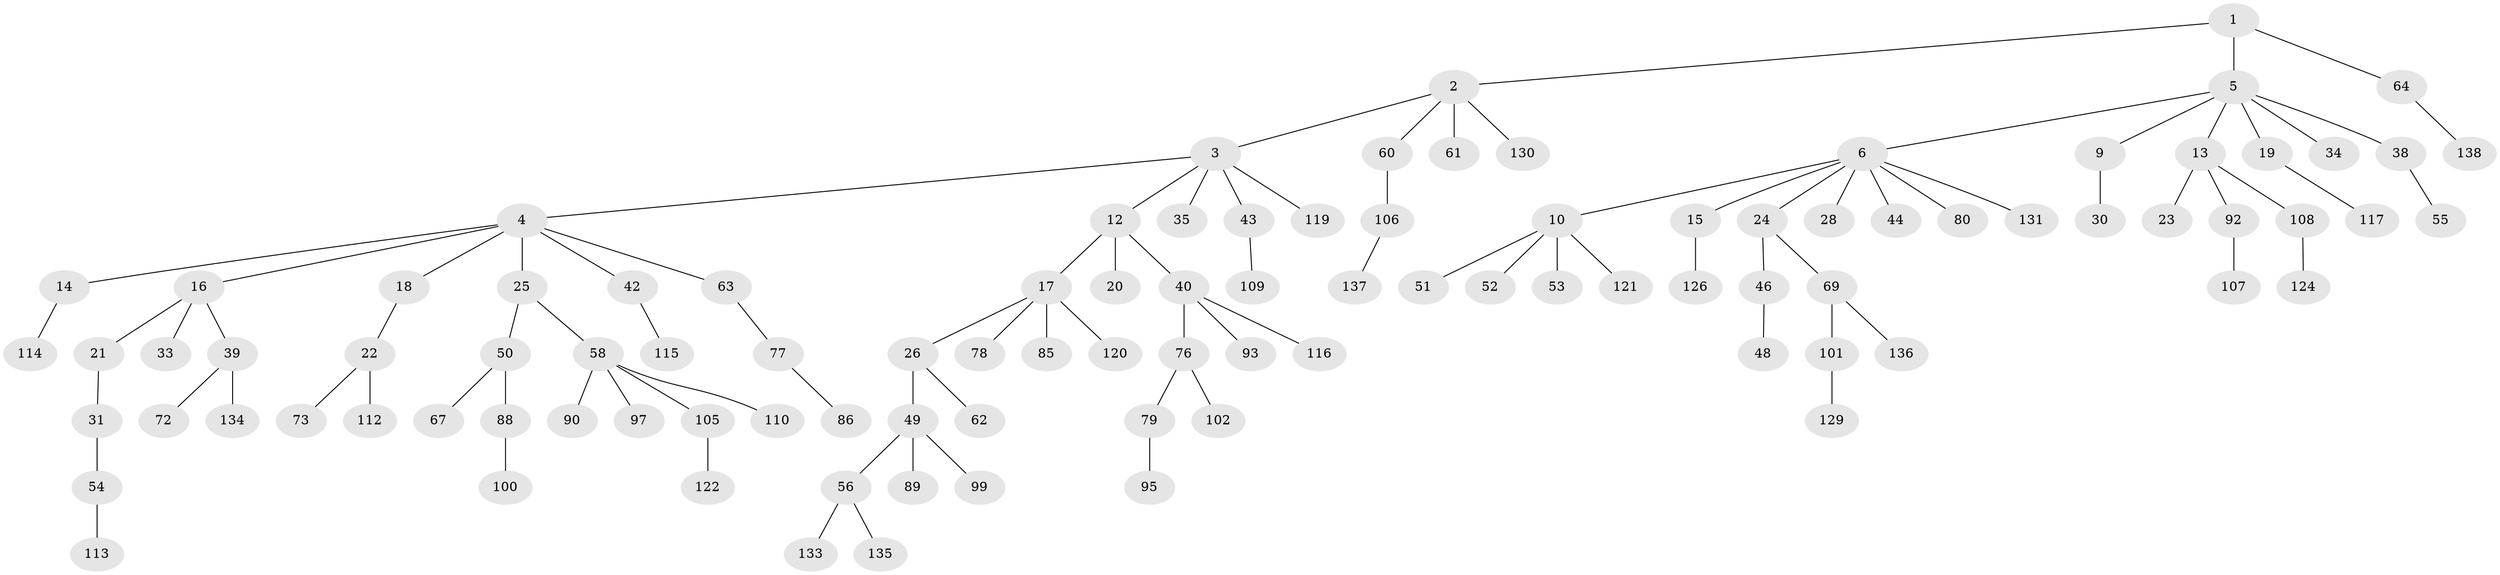 // original degree distribution, {4: 0.07971014492753623, 7: 0.014492753623188406, 5: 0.028985507246376812, 3: 0.17391304347826086, 2: 0.1956521739130435, 1: 0.5072463768115942}
// Generated by graph-tools (version 1.1) at 2025/11/02/27/25 16:11:25]
// undirected, 100 vertices, 99 edges
graph export_dot {
graph [start="1"]
  node [color=gray90,style=filled];
  1 [super="+70"];
  2 [super="+32"];
  3 [super="+94"];
  4 [super="+8"];
  5 [super="+7"];
  6 [super="+11"];
  9 [super="+45"];
  10 [super="+36"];
  12 [super="+87"];
  13 [super="+83"];
  14 [super="+47"];
  15 [super="+111"];
  16 [super="+57"];
  17 [super="+82"];
  18;
  19 [super="+132"];
  20;
  21 [super="+84"];
  22 [super="+29"];
  23;
  24 [super="+37"];
  25 [super="+125"];
  26 [super="+27"];
  28 [super="+127"];
  30;
  31;
  33;
  34;
  35 [super="+91"];
  38;
  39 [super="+41"];
  40 [super="+71"];
  42 [super="+59"];
  43 [super="+104"];
  44;
  46 [super="+66"];
  48;
  49 [super="+74"];
  50 [super="+75"];
  51;
  52;
  53;
  54 [super="+68"];
  55 [super="+81"];
  56 [super="+96"];
  58 [super="+65"];
  60;
  61;
  62;
  63;
  64 [super="+118"];
  67;
  69;
  72;
  73;
  76 [super="+123"];
  77;
  78;
  79;
  80;
  85;
  86;
  88;
  89;
  90;
  92;
  93;
  95 [super="+98"];
  97;
  99;
  100;
  101 [super="+103"];
  102;
  105;
  106;
  107;
  108;
  109;
  110;
  112;
  113;
  114;
  115;
  116;
  117;
  119;
  120;
  121;
  122 [super="+128"];
  124;
  126;
  129;
  130;
  131;
  133;
  134;
  135;
  136;
  137;
  138;
  1 -- 2;
  1 -- 5;
  1 -- 64;
  2 -- 3;
  2 -- 130;
  2 -- 60;
  2 -- 61;
  3 -- 4;
  3 -- 12;
  3 -- 35;
  3 -- 43;
  3 -- 119;
  4 -- 25;
  4 -- 42;
  4 -- 63;
  4 -- 16;
  4 -- 18;
  4 -- 14;
  5 -- 6;
  5 -- 13;
  5 -- 19;
  5 -- 9;
  5 -- 34;
  5 -- 38;
  6 -- 10;
  6 -- 15;
  6 -- 24;
  6 -- 28;
  6 -- 131;
  6 -- 80;
  6 -- 44;
  9 -- 30;
  10 -- 51;
  10 -- 121;
  10 -- 52;
  10 -- 53;
  12 -- 17;
  12 -- 20;
  12 -- 40;
  13 -- 23;
  13 -- 108;
  13 -- 92;
  14 -- 114;
  15 -- 126;
  16 -- 21;
  16 -- 33;
  16 -- 39;
  17 -- 26;
  17 -- 78;
  17 -- 120;
  17 -- 85;
  18 -- 22;
  19 -- 117;
  21 -- 31;
  22 -- 73;
  22 -- 112;
  24 -- 69;
  24 -- 46;
  25 -- 50;
  25 -- 58;
  26 -- 49;
  26 -- 62;
  31 -- 54;
  38 -- 55;
  39 -- 134;
  39 -- 72;
  40 -- 116;
  40 -- 76;
  40 -- 93;
  42 -- 115;
  43 -- 109;
  46 -- 48;
  49 -- 56;
  49 -- 99;
  49 -- 89;
  50 -- 67;
  50 -- 88;
  54 -- 113;
  56 -- 133;
  56 -- 135;
  58 -- 90;
  58 -- 97;
  58 -- 110;
  58 -- 105;
  60 -- 106;
  63 -- 77;
  64 -- 138;
  69 -- 101;
  69 -- 136;
  76 -- 79;
  76 -- 102;
  77 -- 86;
  79 -- 95;
  88 -- 100;
  92 -- 107;
  101 -- 129;
  105 -- 122;
  106 -- 137;
  108 -- 124;
}
